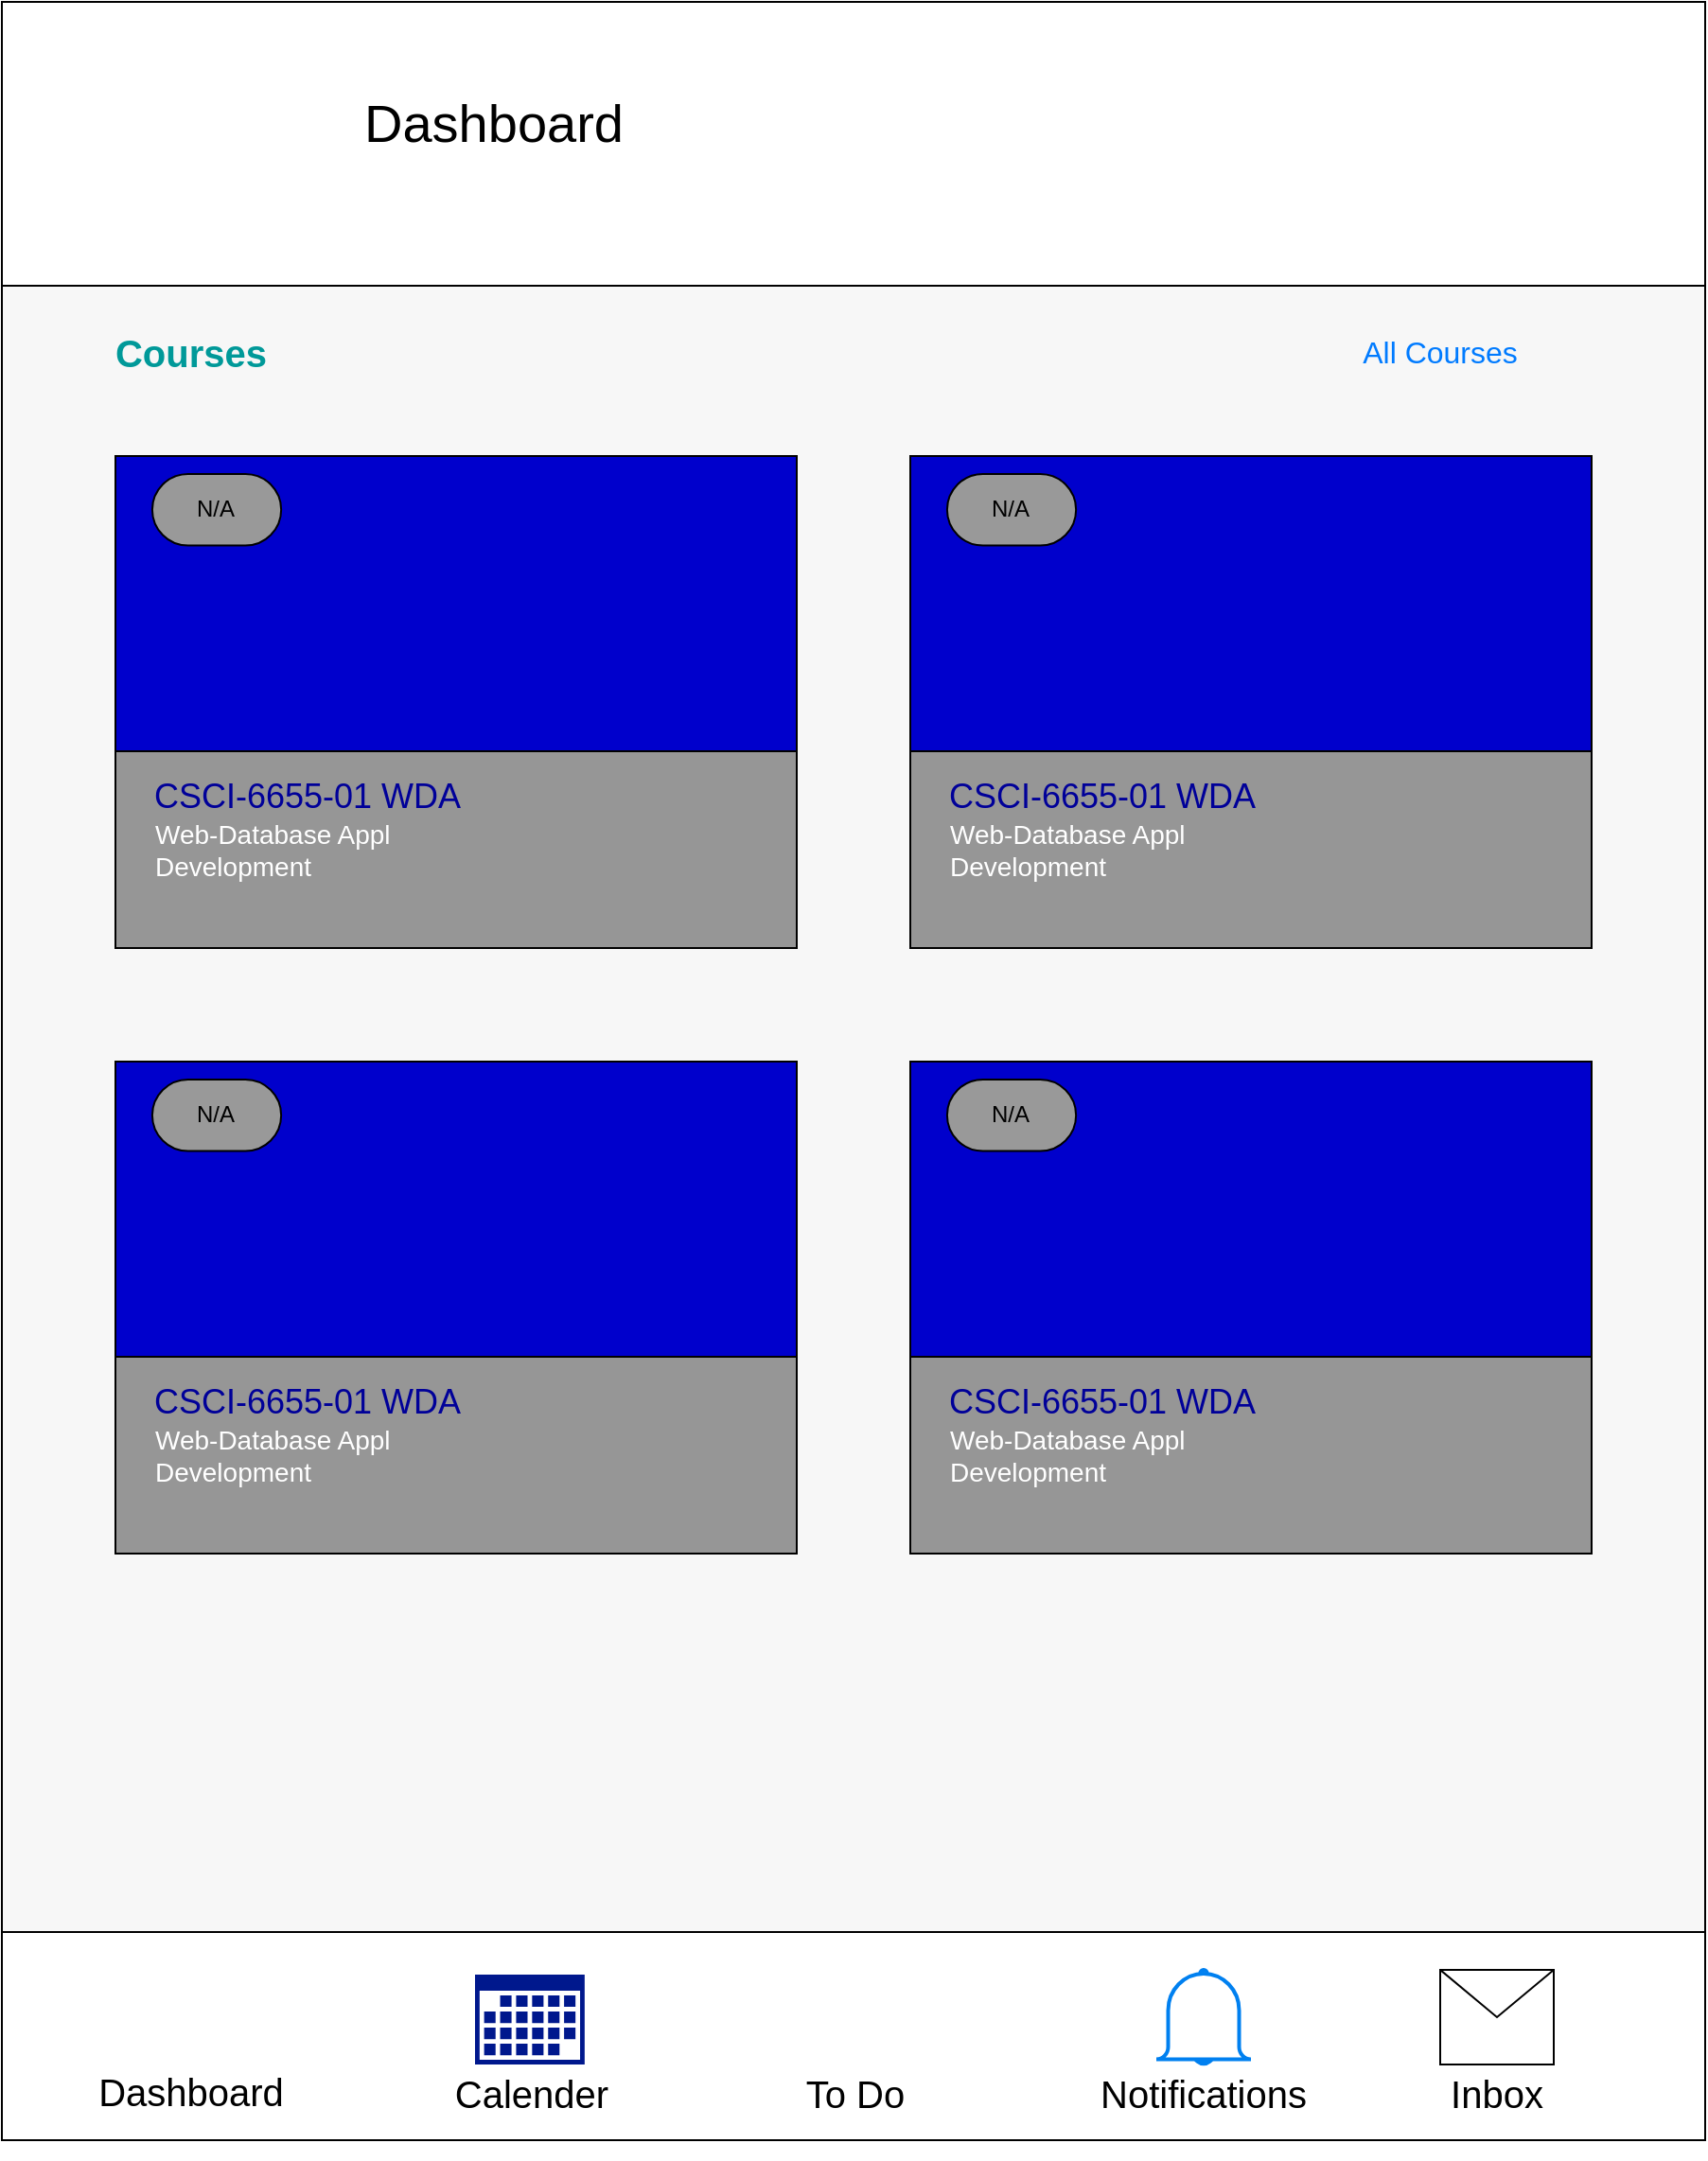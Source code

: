 <mxfile version="24.7.14">
  <diagram name="Page-1" id="RugzsWfEhtau8Z7cxlo9">
    <mxGraphModel dx="2049" dy="1307" grid="1" gridSize="10" guides="1" tooltips="1" connect="1" arrows="1" fold="1" page="1" pageScale="1" pageWidth="900" pageHeight="1600" math="0" shadow="0">
      <root>
        <mxCell id="0" />
        <mxCell id="1" parent="0" />
        <mxCell id="jbkahnUD-mbLNmwx1Zta-58" value="" style="rounded=0;whiteSpace=wrap;html=1;" vertex="1" parent="1">
          <mxGeometry y="1020" width="900" height="110" as="geometry" />
        </mxCell>
        <mxCell id="jbkahnUD-mbLNmwx1Zta-57" value="" style="rounded=0;whiteSpace=wrap;html=1;fillColor=#F7F7F7;" vertex="1" parent="1">
          <mxGeometry y="150" width="900" height="870" as="geometry" />
        </mxCell>
        <mxCell id="jbkahnUD-mbLNmwx1Zta-56" value="" style="rounded=1;whiteSpace=wrap;html=1;arcSize=0;" vertex="1" parent="1">
          <mxGeometry width="900" height="150" as="geometry" />
        </mxCell>
        <mxCell id="jbkahnUD-mbLNmwx1Zta-1" value="" style="shape=image;html=1;verticalAlign=top;verticalLabelPosition=bottom;labelBackgroundColor=#ffffff;imageAspect=0;aspect=fixed;image=https://cdn4.iconfinder.com/data/icons/free-ui-set/200/line_3-24-128.png" vertex="1" parent="1">
          <mxGeometry x="30" width="128" height="128" as="geometry" />
        </mxCell>
        <mxCell id="jbkahnUD-mbLNmwx1Zta-2" value="&lt;font style=&quot;font-size: 28px;&quot;&gt;Dashboard&lt;/font&gt;" style="text;html=1;align=center;verticalAlign=middle;whiteSpace=wrap;rounded=0;" vertex="1" parent="1">
          <mxGeometry x="180" y="33.5" width="160" height="61" as="geometry" />
        </mxCell>
        <mxCell id="jbkahnUD-mbLNmwx1Zta-3" value="" style="shape=image;html=1;verticalAlign=top;verticalLabelPosition=bottom;labelBackgroundColor=#ffffff;imageAspect=0;aspect=fixed;image=https://cdn4.iconfinder.com/data/icons/essential-part-2/32/149-Menu-128.png" vertex="1" parent="1">
          <mxGeometry x="750" y="14" width="100" height="100" as="geometry" />
        </mxCell>
        <mxCell id="jbkahnUD-mbLNmwx1Zta-4" value="&lt;font color=&quot;#009999&quot;&gt;&lt;b&gt;&lt;font style=&quot;font-size: 20px;&quot;&gt;Courses&lt;/font&gt;&lt;/b&gt;&lt;/font&gt;" style="text;html=1;align=center;verticalAlign=middle;whiteSpace=wrap;rounded=0;" vertex="1" parent="1">
          <mxGeometry y="170" width="200" height="30" as="geometry" />
        </mxCell>
        <mxCell id="jbkahnUD-mbLNmwx1Zta-5" value="&lt;font color=&quot;#007bff&quot; style=&quot;font-size: 16px;&quot;&gt;All Courses&lt;/font&gt;" style="text;html=1;align=center;verticalAlign=middle;whiteSpace=wrap;rounded=0;" vertex="1" parent="1">
          <mxGeometry x="700" y="170" width="120" height="30" as="geometry" />
        </mxCell>
        <mxCell id="jbkahnUD-mbLNmwx1Zta-17" value="" style="group" vertex="1" connectable="0" parent="1">
          <mxGeometry x="480" y="240" width="360" height="260" as="geometry" />
        </mxCell>
        <mxCell id="jbkahnUD-mbLNmwx1Zta-18" value="" style="rounded=0;whiteSpace=wrap;html=1;fillColor=#0000CC;" vertex="1" parent="jbkahnUD-mbLNmwx1Zta-17">
          <mxGeometry width="360" height="260" as="geometry" />
        </mxCell>
        <mxCell id="jbkahnUD-mbLNmwx1Zta-19" value="" style="rounded=0;whiteSpace=wrap;html=1;strokeColor=default;fillColor=#969696;" vertex="1" parent="jbkahnUD-mbLNmwx1Zta-17">
          <mxGeometry y="156" width="360" height="104" as="geometry" />
        </mxCell>
        <mxCell id="jbkahnUD-mbLNmwx1Zta-20" value="&lt;font style=&quot;font-size: 14px;&quot; color=&quot;#ffffff&quot;&gt;Web-Database Appl Development&lt;/font&gt;" style="text;html=1;align=left;verticalAlign=middle;whiteSpace=wrap;rounded=0;" vertex="1" parent="jbkahnUD-mbLNmwx1Zta-17">
          <mxGeometry x="19.46" y="193.814" width="140" height="28.361" as="geometry" />
        </mxCell>
        <mxCell id="jbkahnUD-mbLNmwx1Zta-21" value="&lt;font color=&quot;#000099&quot; style=&quot;font-size: 18px;&quot;&gt;CSCI-6655-01 WDA&lt;/font&gt;" style="text;html=1;align=center;verticalAlign=middle;whiteSpace=wrap;rounded=0;" vertex="1" parent="jbkahnUD-mbLNmwx1Zta-17">
          <mxGeometry x="19.46" y="165.454" width="164.59" height="28.361" as="geometry" />
        </mxCell>
        <mxCell id="jbkahnUD-mbLNmwx1Zta-22" value="" style="group" vertex="1" connectable="0" parent="jbkahnUD-mbLNmwx1Zta-17">
          <mxGeometry x="19.459" y="9.455" width="68.108" height="37.818" as="geometry" />
        </mxCell>
        <mxCell id="jbkahnUD-mbLNmwx1Zta-23" value="" style="rounded=1;whiteSpace=wrap;html=1;arcSize=50;strokeColor=default;fillColor=#999999;" vertex="1" parent="jbkahnUD-mbLNmwx1Zta-22">
          <mxGeometry width="68.108" height="37.818" as="geometry" />
        </mxCell>
        <mxCell id="jbkahnUD-mbLNmwx1Zta-24" value="N/A" style="text;html=1;align=center;verticalAlign=middle;whiteSpace=wrap;rounded=0;" vertex="1" parent="jbkahnUD-mbLNmwx1Zta-22">
          <mxGeometry x="4.865" y="4.727" width="58.378" height="28.364" as="geometry" />
        </mxCell>
        <mxCell id="jbkahnUD-mbLNmwx1Zta-25" value="" style="group" vertex="1" connectable="0" parent="1">
          <mxGeometry x="60" y="240" width="360" height="260" as="geometry" />
        </mxCell>
        <mxCell id="jbkahnUD-mbLNmwx1Zta-26" value="" style="rounded=0;whiteSpace=wrap;html=1;fillColor=#0000CC;" vertex="1" parent="jbkahnUD-mbLNmwx1Zta-25">
          <mxGeometry width="360" height="260" as="geometry" />
        </mxCell>
        <mxCell id="jbkahnUD-mbLNmwx1Zta-27" value="" style="rounded=0;whiteSpace=wrap;html=1;strokeColor=default;fillColor=#969696;" vertex="1" parent="jbkahnUD-mbLNmwx1Zta-25">
          <mxGeometry y="156" width="360" height="104" as="geometry" />
        </mxCell>
        <mxCell id="jbkahnUD-mbLNmwx1Zta-28" value="&lt;font style=&quot;font-size: 14px;&quot; color=&quot;#ffffff&quot;&gt;Web-Database Appl Development&lt;/font&gt;" style="text;html=1;align=left;verticalAlign=middle;whiteSpace=wrap;rounded=0;" vertex="1" parent="jbkahnUD-mbLNmwx1Zta-25">
          <mxGeometry x="19.46" y="193.814" width="140" height="28.361" as="geometry" />
        </mxCell>
        <mxCell id="jbkahnUD-mbLNmwx1Zta-29" value="&lt;font color=&quot;#000099&quot; style=&quot;font-size: 18px;&quot;&gt;CSCI-6655-01 WDA&lt;/font&gt;" style="text;html=1;align=center;verticalAlign=middle;whiteSpace=wrap;rounded=0;" vertex="1" parent="jbkahnUD-mbLNmwx1Zta-25">
          <mxGeometry x="19.46" y="165.454" width="164.59" height="28.361" as="geometry" />
        </mxCell>
        <mxCell id="jbkahnUD-mbLNmwx1Zta-30" value="" style="group" vertex="1" connectable="0" parent="jbkahnUD-mbLNmwx1Zta-25">
          <mxGeometry x="19.459" y="9.455" width="68.108" height="37.818" as="geometry" />
        </mxCell>
        <mxCell id="jbkahnUD-mbLNmwx1Zta-31" value="" style="rounded=1;whiteSpace=wrap;html=1;arcSize=50;strokeColor=default;fillColor=#999999;" vertex="1" parent="jbkahnUD-mbLNmwx1Zta-30">
          <mxGeometry width="68.108" height="37.818" as="geometry" />
        </mxCell>
        <mxCell id="jbkahnUD-mbLNmwx1Zta-32" value="N/A" style="text;html=1;align=center;verticalAlign=middle;whiteSpace=wrap;rounded=0;" vertex="1" parent="jbkahnUD-mbLNmwx1Zta-30">
          <mxGeometry x="4.865" y="4.727" width="58.378" height="28.364" as="geometry" />
        </mxCell>
        <mxCell id="jbkahnUD-mbLNmwx1Zta-33" value="" style="group" vertex="1" connectable="0" parent="1">
          <mxGeometry x="60" y="560" width="360" height="260" as="geometry" />
        </mxCell>
        <mxCell id="jbkahnUD-mbLNmwx1Zta-34" value="" style="rounded=0;whiteSpace=wrap;html=1;fillColor=#0000CC;" vertex="1" parent="jbkahnUD-mbLNmwx1Zta-33">
          <mxGeometry width="360" height="260" as="geometry" />
        </mxCell>
        <mxCell id="jbkahnUD-mbLNmwx1Zta-35" value="" style="rounded=0;whiteSpace=wrap;html=1;strokeColor=default;fillColor=#969696;" vertex="1" parent="jbkahnUD-mbLNmwx1Zta-33">
          <mxGeometry y="156" width="360" height="104" as="geometry" />
        </mxCell>
        <mxCell id="jbkahnUD-mbLNmwx1Zta-36" value="&lt;font style=&quot;font-size: 14px;&quot; color=&quot;#ffffff&quot;&gt;Web-Database Appl Development&lt;/font&gt;" style="text;html=1;align=left;verticalAlign=middle;whiteSpace=wrap;rounded=0;" vertex="1" parent="jbkahnUD-mbLNmwx1Zta-33">
          <mxGeometry x="19.46" y="193.814" width="140" height="28.361" as="geometry" />
        </mxCell>
        <mxCell id="jbkahnUD-mbLNmwx1Zta-37" value="&lt;font color=&quot;#000099&quot; style=&quot;font-size: 18px;&quot;&gt;CSCI-6655-01 WDA&lt;/font&gt;" style="text;html=1;align=center;verticalAlign=middle;whiteSpace=wrap;rounded=0;" vertex="1" parent="jbkahnUD-mbLNmwx1Zta-33">
          <mxGeometry x="19.46" y="165.454" width="164.59" height="28.361" as="geometry" />
        </mxCell>
        <mxCell id="jbkahnUD-mbLNmwx1Zta-38" value="" style="group" vertex="1" connectable="0" parent="jbkahnUD-mbLNmwx1Zta-33">
          <mxGeometry x="19.459" y="9.455" width="68.108" height="37.818" as="geometry" />
        </mxCell>
        <mxCell id="jbkahnUD-mbLNmwx1Zta-39" value="" style="rounded=1;whiteSpace=wrap;html=1;arcSize=50;strokeColor=default;fillColor=#999999;" vertex="1" parent="jbkahnUD-mbLNmwx1Zta-38">
          <mxGeometry width="68.108" height="37.818" as="geometry" />
        </mxCell>
        <mxCell id="jbkahnUD-mbLNmwx1Zta-40" value="N/A" style="text;html=1;align=center;verticalAlign=middle;whiteSpace=wrap;rounded=0;" vertex="1" parent="jbkahnUD-mbLNmwx1Zta-38">
          <mxGeometry x="4.865" y="4.727" width="58.378" height="28.364" as="geometry" />
        </mxCell>
        <mxCell id="jbkahnUD-mbLNmwx1Zta-41" value="" style="group" vertex="1" connectable="0" parent="1">
          <mxGeometry x="480" y="560" width="360" height="260" as="geometry" />
        </mxCell>
        <mxCell id="jbkahnUD-mbLNmwx1Zta-42" value="" style="rounded=0;whiteSpace=wrap;html=1;fillColor=#0000CC;" vertex="1" parent="jbkahnUD-mbLNmwx1Zta-41">
          <mxGeometry width="360" height="260" as="geometry" />
        </mxCell>
        <mxCell id="jbkahnUD-mbLNmwx1Zta-43" value="" style="rounded=0;whiteSpace=wrap;html=1;strokeColor=default;fillColor=#969696;" vertex="1" parent="jbkahnUD-mbLNmwx1Zta-41">
          <mxGeometry y="156" width="360" height="104" as="geometry" />
        </mxCell>
        <mxCell id="jbkahnUD-mbLNmwx1Zta-44" value="&lt;font style=&quot;font-size: 14px;&quot; color=&quot;#ffffff&quot;&gt;Web-Database Appl Development&lt;/font&gt;" style="text;html=1;align=left;verticalAlign=middle;whiteSpace=wrap;rounded=0;" vertex="1" parent="jbkahnUD-mbLNmwx1Zta-41">
          <mxGeometry x="19.46" y="193.814" width="140" height="28.361" as="geometry" />
        </mxCell>
        <mxCell id="jbkahnUD-mbLNmwx1Zta-45" value="&lt;font color=&quot;#000099&quot; style=&quot;font-size: 18px;&quot;&gt;CSCI-6655-01 WDA&lt;/font&gt;" style="text;html=1;align=center;verticalAlign=middle;whiteSpace=wrap;rounded=0;" vertex="1" parent="jbkahnUD-mbLNmwx1Zta-41">
          <mxGeometry x="19.46" y="165.454" width="164.59" height="28.361" as="geometry" />
        </mxCell>
        <mxCell id="jbkahnUD-mbLNmwx1Zta-46" value="" style="group" vertex="1" connectable="0" parent="jbkahnUD-mbLNmwx1Zta-41">
          <mxGeometry x="19.459" y="9.455" width="68.108" height="37.818" as="geometry" />
        </mxCell>
        <mxCell id="jbkahnUD-mbLNmwx1Zta-47" value="" style="rounded=1;whiteSpace=wrap;html=1;arcSize=50;strokeColor=default;fillColor=#999999;" vertex="1" parent="jbkahnUD-mbLNmwx1Zta-46">
          <mxGeometry width="68.108" height="37.818" as="geometry" />
        </mxCell>
        <mxCell id="jbkahnUD-mbLNmwx1Zta-48" value="N/A" style="text;html=1;align=center;verticalAlign=middle;whiteSpace=wrap;rounded=0;" vertex="1" parent="jbkahnUD-mbLNmwx1Zta-46">
          <mxGeometry x="4.865" y="4.727" width="58.378" height="28.364" as="geometry" />
        </mxCell>
        <mxCell id="jbkahnUD-mbLNmwx1Zta-50" value="" style="shape=image;html=1;verticalAlign=top;verticalLabelPosition=bottom;labelBackgroundColor=#ffffff;imageAspect=0;aspect=fixed;image=https://cdn4.iconfinder.com/data/icons/48-bubbles/48/48.Dashboard-128.png" vertex="1" parent="1">
          <mxGeometry x="60" y="1027.5" width="80" height="80" as="geometry" />
        </mxCell>
        <mxCell id="jbkahnUD-mbLNmwx1Zta-51" value="" style="sketch=0;aspect=fixed;pointerEvents=1;shadow=0;dashed=0;html=1;strokeColor=none;labelPosition=center;verticalLabelPosition=bottom;verticalAlign=top;align=center;fillColor=#00188D;shape=mxgraph.mscae.enterprise.calendar" vertex="1" parent="1">
          <mxGeometry x="250" y="1042.5" width="57.92" height="47.5" as="geometry" />
        </mxCell>
        <mxCell id="jbkahnUD-mbLNmwx1Zta-52" value="" style="shape=image;html=1;verticalAlign=top;verticalLabelPosition=bottom;labelBackgroundColor=#ffffff;imageAspect=0;aspect=fixed;image=https://cdn4.iconfinder.com/data/icons/flat-business-3/512/Flat_business-40-128.png" vertex="1" parent="1">
          <mxGeometry x="424" y="1037" width="53" height="53" as="geometry" />
        </mxCell>
        <mxCell id="jbkahnUD-mbLNmwx1Zta-53" value="" style="html=1;verticalLabelPosition=bottom;align=center;labelBackgroundColor=#ffffff;verticalAlign=top;strokeWidth=2;strokeColor=#0080F0;shadow=0;dashed=0;shape=mxgraph.ios7.icons.bell;" vertex="1" parent="1">
          <mxGeometry x="610" y="1040" width="50" height="50" as="geometry" />
        </mxCell>
        <mxCell id="jbkahnUD-mbLNmwx1Zta-54" value="" style="shape=message;html=1;html=1;outlineConnect=0;labelPosition=center;verticalLabelPosition=bottom;align=center;verticalAlign=top;" vertex="1" parent="1">
          <mxGeometry x="760" y="1040" width="60" height="50" as="geometry" />
        </mxCell>
        <mxCell id="jbkahnUD-mbLNmwx1Zta-59" value="&lt;div style=&quot;font-size: 18px;&quot;&gt;&lt;font style=&quot;font-size: 20px;&quot;&gt;Dashboard&lt;/font&gt;&lt;/div&gt;" style="text;html=1;align=center;verticalAlign=middle;whiteSpace=wrap;rounded=0;" vertex="1" parent="1">
          <mxGeometry x="25" y="1070" width="150" height="70" as="geometry" />
        </mxCell>
        <mxCell id="jbkahnUD-mbLNmwx1Zta-60" value="&lt;font style=&quot;font-size: 20px;&quot;&gt;Calender&lt;/font&gt;" style="text;html=1;align=center;verticalAlign=middle;whiteSpace=wrap;rounded=0;" vertex="1" parent="1">
          <mxGeometry x="250" y="1090" width="60" height="30" as="geometry" />
        </mxCell>
        <mxCell id="jbkahnUD-mbLNmwx1Zta-61" value="&lt;font style=&quot;font-size: 20px;&quot;&gt;To Do&lt;br&gt;&lt;/font&gt;" style="text;html=1;align=center;verticalAlign=middle;whiteSpace=wrap;rounded=0;" vertex="1" parent="1">
          <mxGeometry x="420.5" y="1090" width="60" height="30" as="geometry" />
        </mxCell>
        <mxCell id="jbkahnUD-mbLNmwx1Zta-62" value="&lt;font style=&quot;font-size: 20px;&quot;&gt;Notifications&lt;/font&gt;" style="text;html=1;align=center;verticalAlign=middle;whiteSpace=wrap;rounded=0;" vertex="1" parent="1">
          <mxGeometry x="605" y="1090" width="60" height="30" as="geometry" />
        </mxCell>
        <mxCell id="jbkahnUD-mbLNmwx1Zta-63" value="&lt;font style=&quot;font-size: 20px;&quot;&gt;Inbox&lt;/font&gt;" style="text;html=1;align=center;verticalAlign=middle;whiteSpace=wrap;rounded=0;" vertex="1" parent="1">
          <mxGeometry x="760" y="1090" width="60" height="30" as="geometry" />
        </mxCell>
      </root>
    </mxGraphModel>
  </diagram>
</mxfile>

